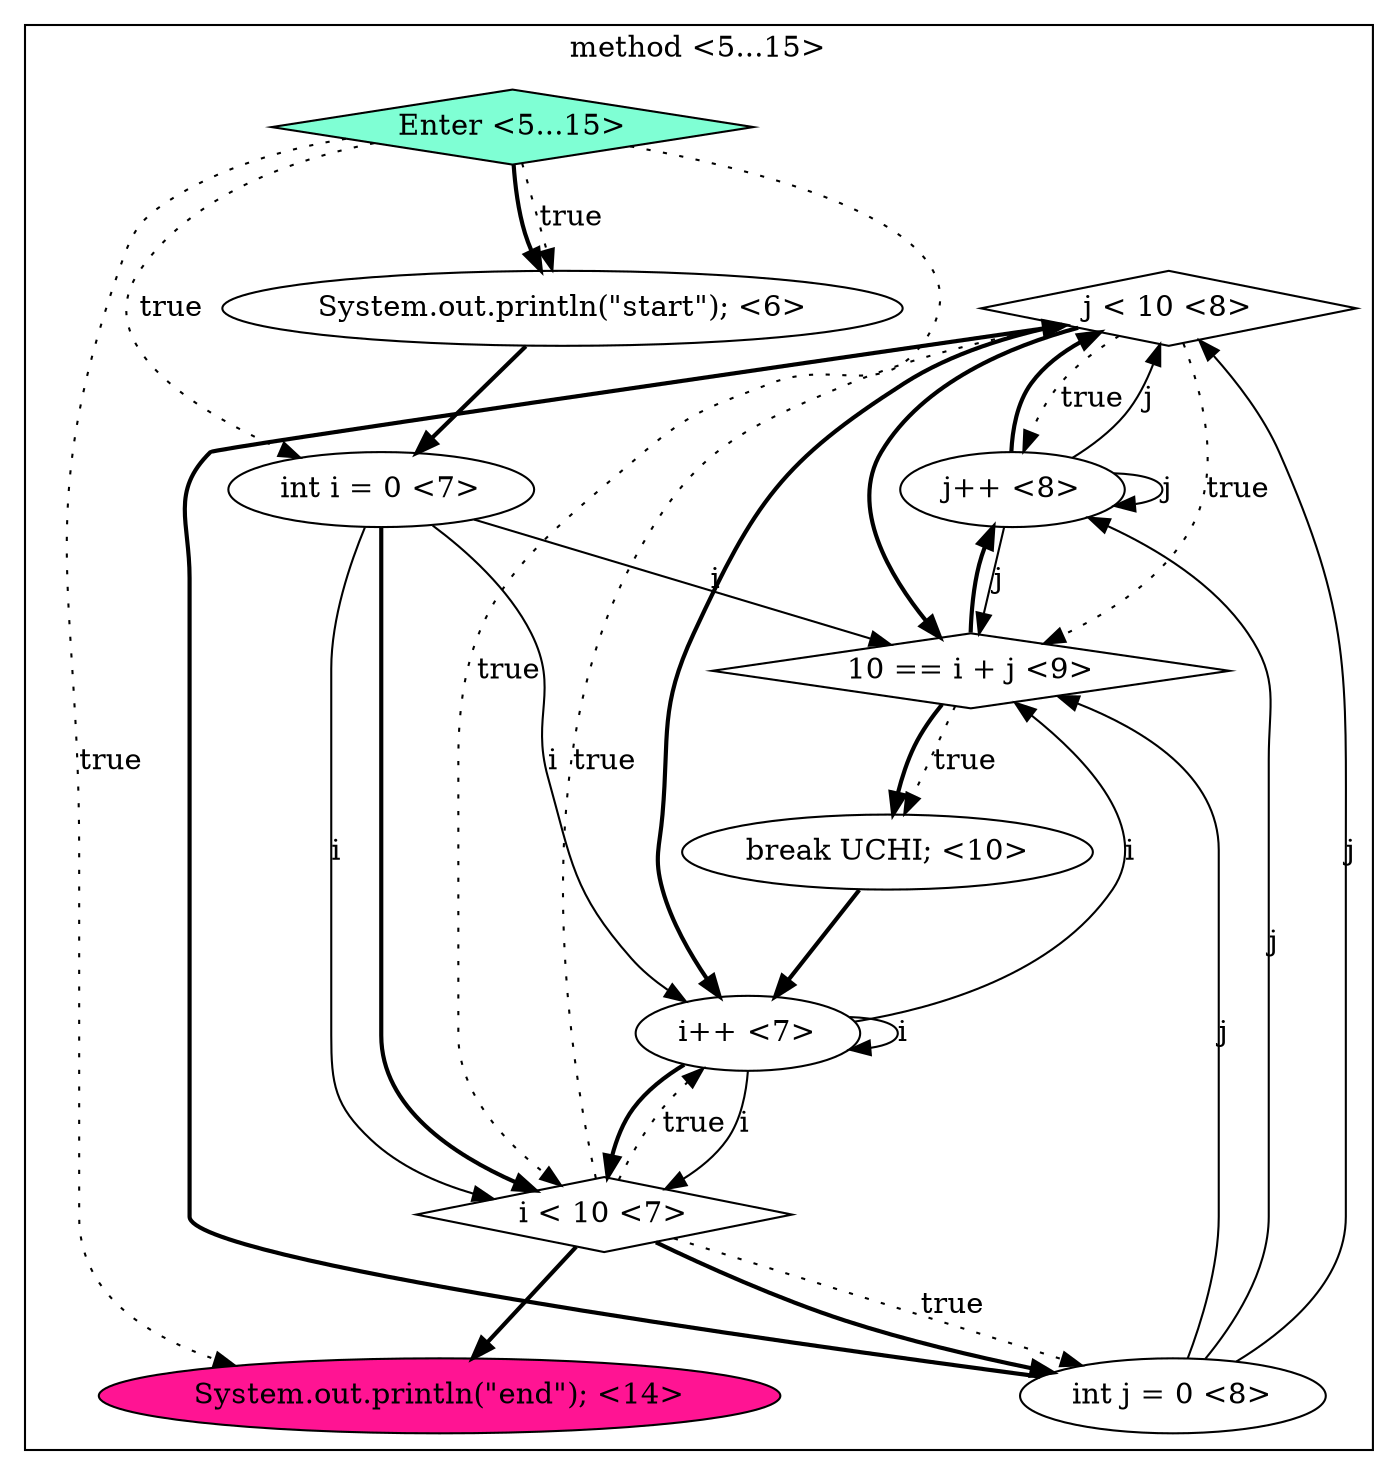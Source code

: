 digraph {
subgraph cluster0 {
label = "method <5...15>";
0.5 [style = filled, label = "j < 10 <8>", fillcolor = white, shape = diamond];
0.9 [style = filled, label = "System.out.println(\"end\"); <14>", fillcolor = deeppink, shape = ellipse];
0.4 [style = filled, label = "int j = 0 <8>", fillcolor = white, shape = ellipse];
0.1 [style = filled, label = "int i = 0 <7>", fillcolor = white, shape = ellipse];
0.10 [style = filled, label = "Enter <5...15>", fillcolor = aquamarine, shape = diamond];
0.8 [style = filled, label = "break UCHI; <10>", fillcolor = white, shape = ellipse];
0.6 [style = filled, label = "j++ <8>", fillcolor = white, shape = ellipse];
0.0 [style = filled, label = "System.out.println(\"start\"); <6>", fillcolor = white, shape = ellipse];
0.7 [style = filled, label = "10 == i + j <9>", fillcolor = white, shape = diamond];
0.3 [style = filled, label = "i++ <7>", fillcolor = white, shape = ellipse];
0.2 [style = filled, label = "i < 10 <7>", fillcolor = white, shape = diamond];
0.0 -> 0.1 [style = bold, label=""];
0.1 -> 0.2 [style = solid, label="i"];
0.1 -> 0.2 [style = bold, label=""];
0.1 -> 0.3 [style = solid, label="i"];
0.1 -> 0.7 [style = solid, label="i"];
0.2 -> 0.3 [style = dotted, label="true"];
0.2 -> 0.4 [style = dotted, label="true"];
0.2 -> 0.4 [style = bold, label=""];
0.2 -> 0.5 [style = dotted, label="true"];
0.2 -> 0.9 [style = bold, label=""];
0.3 -> 0.2 [style = solid, label="i"];
0.3 -> 0.2 [style = bold, label=""];
0.3 -> 0.3 [style = solid, label="i"];
0.3 -> 0.7 [style = solid, label="i"];
0.4 -> 0.5 [style = solid, label="j"];
0.4 -> 0.5 [style = bold, label=""];
0.4 -> 0.6 [style = solid, label="j"];
0.4 -> 0.7 [style = solid, label="j"];
0.5 -> 0.3 [style = bold, label=""];
0.5 -> 0.6 [style = dotted, label="true"];
0.5 -> 0.7 [style = dotted, label="true"];
0.5 -> 0.7 [style = bold, label=""];
0.6 -> 0.5 [style = solid, label="j"];
0.6 -> 0.5 [style = bold, label=""];
0.6 -> 0.6 [style = solid, label="j"];
0.6 -> 0.7 [style = solid, label="j"];
0.7 -> 0.6 [style = bold, label=""];
0.7 -> 0.8 [style = dotted, label="true"];
0.7 -> 0.8 [style = bold, label=""];
0.8 -> 0.3 [style = bold, label=""];
0.10 -> 0.0 [style = dotted, label="true"];
0.10 -> 0.0 [style = bold, label=""];
0.10 -> 0.1 [style = dotted, label="true"];
0.10 -> 0.2 [style = dotted, label="true"];
0.10 -> 0.9 [style = dotted, label="true"];
}
}